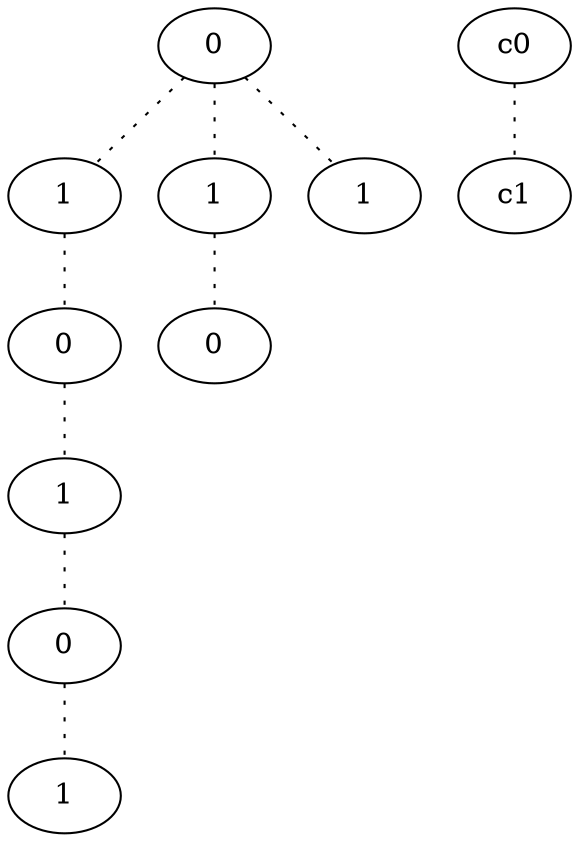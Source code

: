 graph {
a0[label=0];
a1[label=1];
a2[label=0];
a3[label=1];
a4[label=0];
a5[label=1];
a6[label=1];
a7[label=0];
a8[label=1];
a0 -- a1 [style=dotted];
a0 -- a6 [style=dotted];
a0 -- a8 [style=dotted];
a1 -- a2 [style=dotted];
a2 -- a3 [style=dotted];
a3 -- a4 [style=dotted];
a4 -- a5 [style=dotted];
a6 -- a7 [style=dotted];
c0 -- c1 [style=dotted];
}
